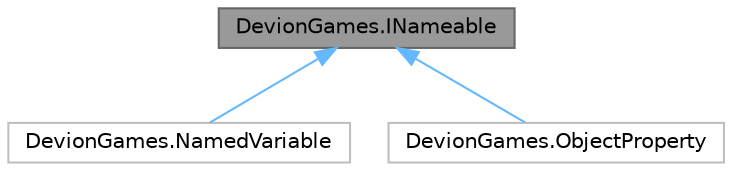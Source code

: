 digraph "DevionGames.INameable"
{
 // LATEX_PDF_SIZE
  bgcolor="transparent";
  edge [fontname=Helvetica,fontsize=10,labelfontname=Helvetica,labelfontsize=10];
  node [fontname=Helvetica,fontsize=10,shape=box,height=0.2,width=0.4];
  Node1 [id="Node000001",label="DevionGames.INameable",height=0.2,width=0.4,color="gray40", fillcolor="grey60", style="filled", fontcolor="black",tooltip=" "];
  Node1 -> Node2 [id="edge1_Node000001_Node000002",dir="back",color="steelblue1",style="solid",tooltip=" "];
  Node2 [id="Node000002",label="DevionGames.NamedVariable",height=0.2,width=0.4,color="grey75", fillcolor="white", style="filled",URL="$class_devion_games_1_1_named_variable.html",tooltip=" "];
  Node1 -> Node3 [id="edge2_Node000001_Node000003",dir="back",color="steelblue1",style="solid",tooltip=" "];
  Node3 [id="Node000003",label="DevionGames.ObjectProperty",height=0.2,width=0.4,color="grey75", fillcolor="white", style="filled",URL="$class_devion_games_1_1_object_property.html",tooltip=" "];
}
